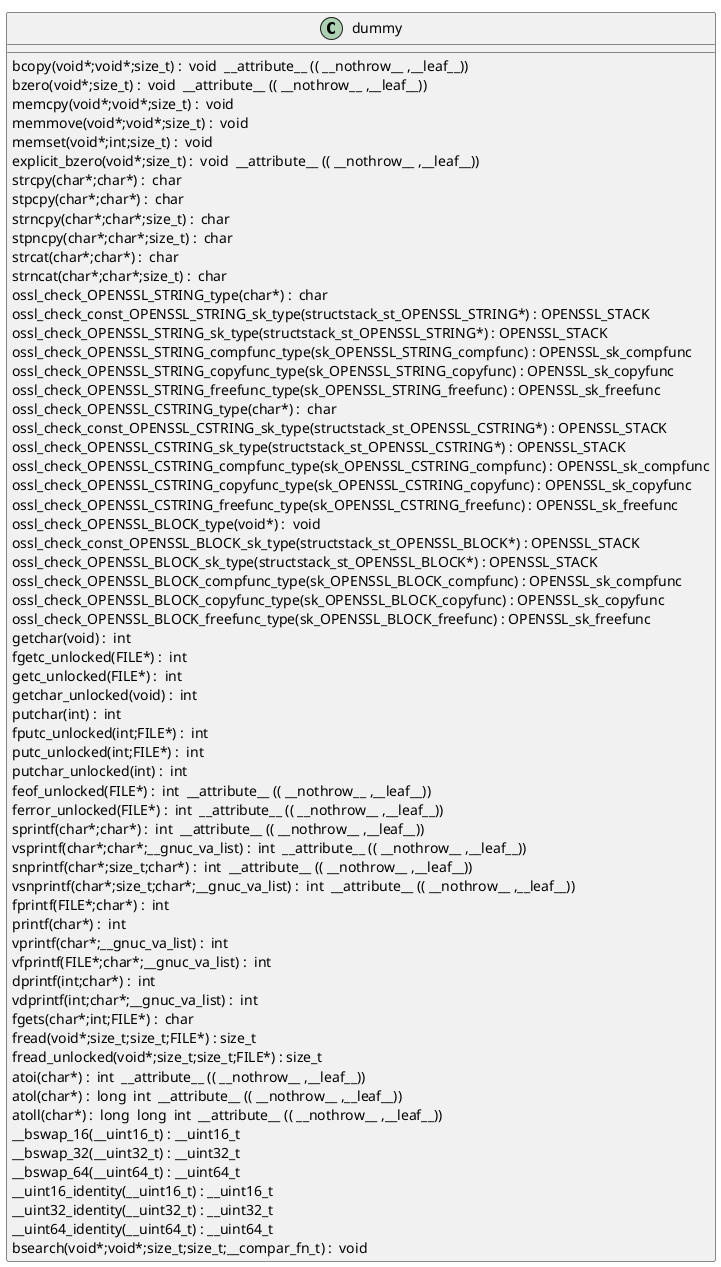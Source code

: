 @startuml
!pragma layout smetana
class dummy {
bcopy(void*;void*;size_t) :  void  __attribute__ (( __nothrow__ ,__leaf__)) [[[./../../.././qc/crypto/asn1/bio_asn1.c.html#298]]]
bzero(void*;size_t) :  void  __attribute__ (( __nothrow__ ,__leaf__)) [[[./../../.././qc/crypto/asn1/bio_asn1.c.html#305]]]
memcpy(void*;void*;size_t) :  void  [[[./../../.././qc/crypto/asn1/bio_asn1.c.html#346]]]
memmove(void*;void*;size_t) :  void  [[[./../../.././qc/crypto/asn1/bio_asn1.c.html#354]]]
memset(void*;int;size_t) :  void  [[[./../../.././qc/crypto/asn1/bio_asn1.c.html#361]]]
explicit_bzero(void*;size_t) :  void  __attribute__ (( __nothrow__ ,__leaf__)) [[[./../../.././qc/crypto/asn1/bio_asn1.c.html#374]]]
strcpy(char*;char*) :  char  [[[./../../.././qc/crypto/asn1/bio_asn1.c.html#381]]]
stpcpy(char*;char*) :  char  [[[./../../.././qc/crypto/asn1/bio_asn1.c.html#388]]]
strncpy(char*;char*;size_t) :  char  [[[./../../.././qc/crypto/asn1/bio_asn1.c.html#396]]]
stpncpy(char*;char*;size_t) :  char  [[[./../../.././qc/crypto/asn1/bio_asn1.c.html#406]]]
strcat(char*;char*) :  char  [[[./../../.././qc/crypto/asn1/bio_asn1.c.html#413]]]
strncat(char*;char*;size_t) :  char  [[[./../../.././qc/crypto/asn1/bio_asn1.c.html#420]]]
ossl_check_OPENSSL_STRING_type(char*) :  char  [[[./../../.././qc/crypto/asn1/bio_asn1.c.html#836]]]
ossl_check_const_OPENSSL_STRING_sk_type(structstack_st_OPENSSL_STRING*) : OPENSSL_STACK [[[./../../.././qc/crypto/asn1/bio_asn1.c.html#836]]]
ossl_check_OPENSSL_STRING_sk_type(structstack_st_OPENSSL_STRING*) : OPENSSL_STACK [[[./../../.././qc/crypto/asn1/bio_asn1.c.html#836]]]
ossl_check_OPENSSL_STRING_compfunc_type(sk_OPENSSL_STRING_compfunc) : OPENSSL_sk_compfunc [[[./../../.././qc/crypto/asn1/bio_asn1.c.html#836]]]
ossl_check_OPENSSL_STRING_copyfunc_type(sk_OPENSSL_STRING_copyfunc) : OPENSSL_sk_copyfunc [[[./../../.././qc/crypto/asn1/bio_asn1.c.html#836]]]
ossl_check_OPENSSL_STRING_freefunc_type(sk_OPENSSL_STRING_freefunc) : OPENSSL_sk_freefunc [[[./../../.././qc/crypto/asn1/bio_asn1.c.html#836]]]
ossl_check_OPENSSL_CSTRING_type(char*) :  char  [[[./../../.././qc/crypto/asn1/bio_asn1.c.html#838]]]
ossl_check_const_OPENSSL_CSTRING_sk_type(structstack_st_OPENSSL_CSTRING*) : OPENSSL_STACK [[[./../../.././qc/crypto/asn1/bio_asn1.c.html#838]]]
ossl_check_OPENSSL_CSTRING_sk_type(structstack_st_OPENSSL_CSTRING*) : OPENSSL_STACK [[[./../../.././qc/crypto/asn1/bio_asn1.c.html#838]]]
ossl_check_OPENSSL_CSTRING_compfunc_type(sk_OPENSSL_CSTRING_compfunc) : OPENSSL_sk_compfunc [[[./../../.././qc/crypto/asn1/bio_asn1.c.html#838]]]
ossl_check_OPENSSL_CSTRING_copyfunc_type(sk_OPENSSL_CSTRING_copyfunc) : OPENSSL_sk_copyfunc [[[./../../.././qc/crypto/asn1/bio_asn1.c.html#838]]]
ossl_check_OPENSSL_CSTRING_freefunc_type(sk_OPENSSL_CSTRING_freefunc) : OPENSSL_sk_freefunc [[[./../../.././qc/crypto/asn1/bio_asn1.c.html#838]]]
ossl_check_OPENSSL_BLOCK_type(void*) :  void  [[[./../../.././qc/crypto/asn1/bio_asn1.c.html#841]]]
ossl_check_const_OPENSSL_BLOCK_sk_type(structstack_st_OPENSSL_BLOCK*) : OPENSSL_STACK [[[./../../.././qc/crypto/asn1/bio_asn1.c.html#841]]]
ossl_check_OPENSSL_BLOCK_sk_type(structstack_st_OPENSSL_BLOCK*) : OPENSSL_STACK [[[./../../.././qc/crypto/asn1/bio_asn1.c.html#841]]]
ossl_check_OPENSSL_BLOCK_compfunc_type(sk_OPENSSL_BLOCK_compfunc) : OPENSSL_sk_compfunc [[[./../../.././qc/crypto/asn1/bio_asn1.c.html#841]]]
ossl_check_OPENSSL_BLOCK_copyfunc_type(sk_OPENSSL_BLOCK_copyfunc) : OPENSSL_sk_copyfunc [[[./../../.././qc/crypto/asn1/bio_asn1.c.html#841]]]
ossl_check_OPENSSL_BLOCK_freefunc_type(sk_OPENSSL_BLOCK_freefunc) : OPENSSL_sk_freefunc [[[./../../.././qc/crypto/asn1/bio_asn1.c.html#841]]]
getchar(void) :  int  [[[./../../.././qc/crypto/asn1/bio_asn1.c.html#1674]]]
fgetc_unlocked(FILE*) :  int  [[[./../../.././qc/crypto/asn1/bio_asn1.c.html#1683]]]
getc_unlocked(FILE*) :  int  [[[./../../.././qc/crypto/asn1/bio_asn1.c.html#1693]]]
getchar_unlocked(void) :  int  [[[./../../.././qc/crypto/asn1/bio_asn1.c.html#1700]]]
putchar(int) :  int  [[[./../../.././qc/crypto/asn1/bio_asn1.c.html#1709]]]
fputc_unlocked(int;FILE*) :  int  [[[./../../.././qc/crypto/asn1/bio_asn1.c.html#1718]]]
putc_unlocked(int;FILE*) :  int  [[[./../../.././qc/crypto/asn1/bio_asn1.c.html#1728]]]
putchar_unlocked(int) :  int  [[[./../../.././qc/crypto/asn1/bio_asn1.c.html#1735]]]
feof_unlocked(FILE*) :  int  __attribute__ (( __nothrow__ ,__leaf__)) [[[./../../.././qc/crypto/asn1/bio_asn1.c.html#1741]]]
ferror_unlocked(FILE*) :  int  __attribute__ (( __nothrow__ ,__leaf__)) [[[./../../.././qc/crypto/asn1/bio_asn1.c.html#1748]]]
sprintf(char*;char*) :  int  __attribute__ (( __nothrow__ ,__leaf__)) [[[./../../.././qc/crypto/asn1/bio_asn1.c.html#1767]]]
vsprintf(char*;char*;__gnuc_va_list) :  int  __attribute__ (( __nothrow__ ,__leaf__)) [[[./../../.././qc/crypto/asn1/bio_asn1.c.html#1780]]]
snprintf(char*;size_t;char*) :  int  __attribute__ (( __nothrow__ ,__leaf__)) [[[./../../.././qc/crypto/asn1/bio_asn1.c.html#1799]]]
vsnprintf(char*;size_t;char*;__gnuc_va_list) :  int  __attribute__ (( __nothrow__ ,__leaf__)) [[[./../../.././qc/crypto/asn1/bio_asn1.c.html#1813]]]
fprintf(FILE*;char*) :  int  [[[./../../.././qc/crypto/asn1/bio_asn1.c.html#1834]]]
printf(char*) :  int  [[[./../../.././qc/crypto/asn1/bio_asn1.c.html#1841]]]
vprintf(char*;__gnuc_va_list) :  int  [[[./../../.././qc/crypto/asn1/bio_asn1.c.html#1853]]]
vfprintf(FILE*;char*;__gnuc_va_list) :  int  [[[./../../.././qc/crypto/asn1/bio_asn1.c.html#1863]]]
dprintf(int;char*) :  int  [[[./../../.././qc/crypto/asn1/bio_asn1.c.html#1878]]]
vdprintf(int;char*;__gnuc_va_list) :  int  [[[./../../.././qc/crypto/asn1/bio_asn1.c.html#1889]]]
fgets(char*;int;FILE*) :  char  [[[./../../.././qc/crypto/asn1/bio_asn1.c.html#1908]]]
fread(void*;size_t;size_t;FILE*) : size_t [[[./../../.././qc/crypto/asn1/bio_asn1.c.html#1934]]]
fread_unlocked(void*;size_t;size_t;FILE*) : size_t [[[./../../.././qc/crypto/asn1/bio_asn1.c.html#1961]]]
atoi(char*) :  int  __attribute__ (( __nothrow__ ,__leaf__)) [[[./../../.././qc/crypto/asn1/bio_asn1.c.html#2132]]]
atol(char*) :  long  int  __attribute__ (( __nothrow__ ,__leaf__)) [[[./../../.././qc/crypto/asn1/bio_asn1.c.html#2137]]]
atoll(char*) :  long  long  int  __attribute__ (( __nothrow__ ,__leaf__)) [[[./../../.././qc/crypto/asn1/bio_asn1.c.html#2144]]]
__bswap_16(__uint16_t) : __uint16_t [[[./../../.././qc/crypto/asn1/bio_asn1.c.html#2291]]]
__bswap_32(__uint32_t) : __uint32_t [[[./../../.././qc/crypto/asn1/bio_asn1.c.html#2306]]]
__bswap_64(__uint64_t) : __uint64_t [[[./../../.././qc/crypto/asn1/bio_asn1.c.html#2316]]]
__uint16_identity(__uint16_t) : __uint16_t [[[./../../.././qc/crypto/asn1/bio_asn1.c.html#2328]]]
__uint32_identity(__uint32_t) : __uint32_t [[[./../../.././qc/crypto/asn1/bio_asn1.c.html#2334]]]
__uint64_identity(__uint64_t) : __uint64_t [[[./../../.././qc/crypto/asn1/bio_asn1.c.html#2340]]]
bsearch(void*;void*;size_t;size_t;__compar_fn_t) :  void  [[[./../../.././qc/crypto/asn1/bio_asn1.c.html#3008]]]
} 
@enduml
